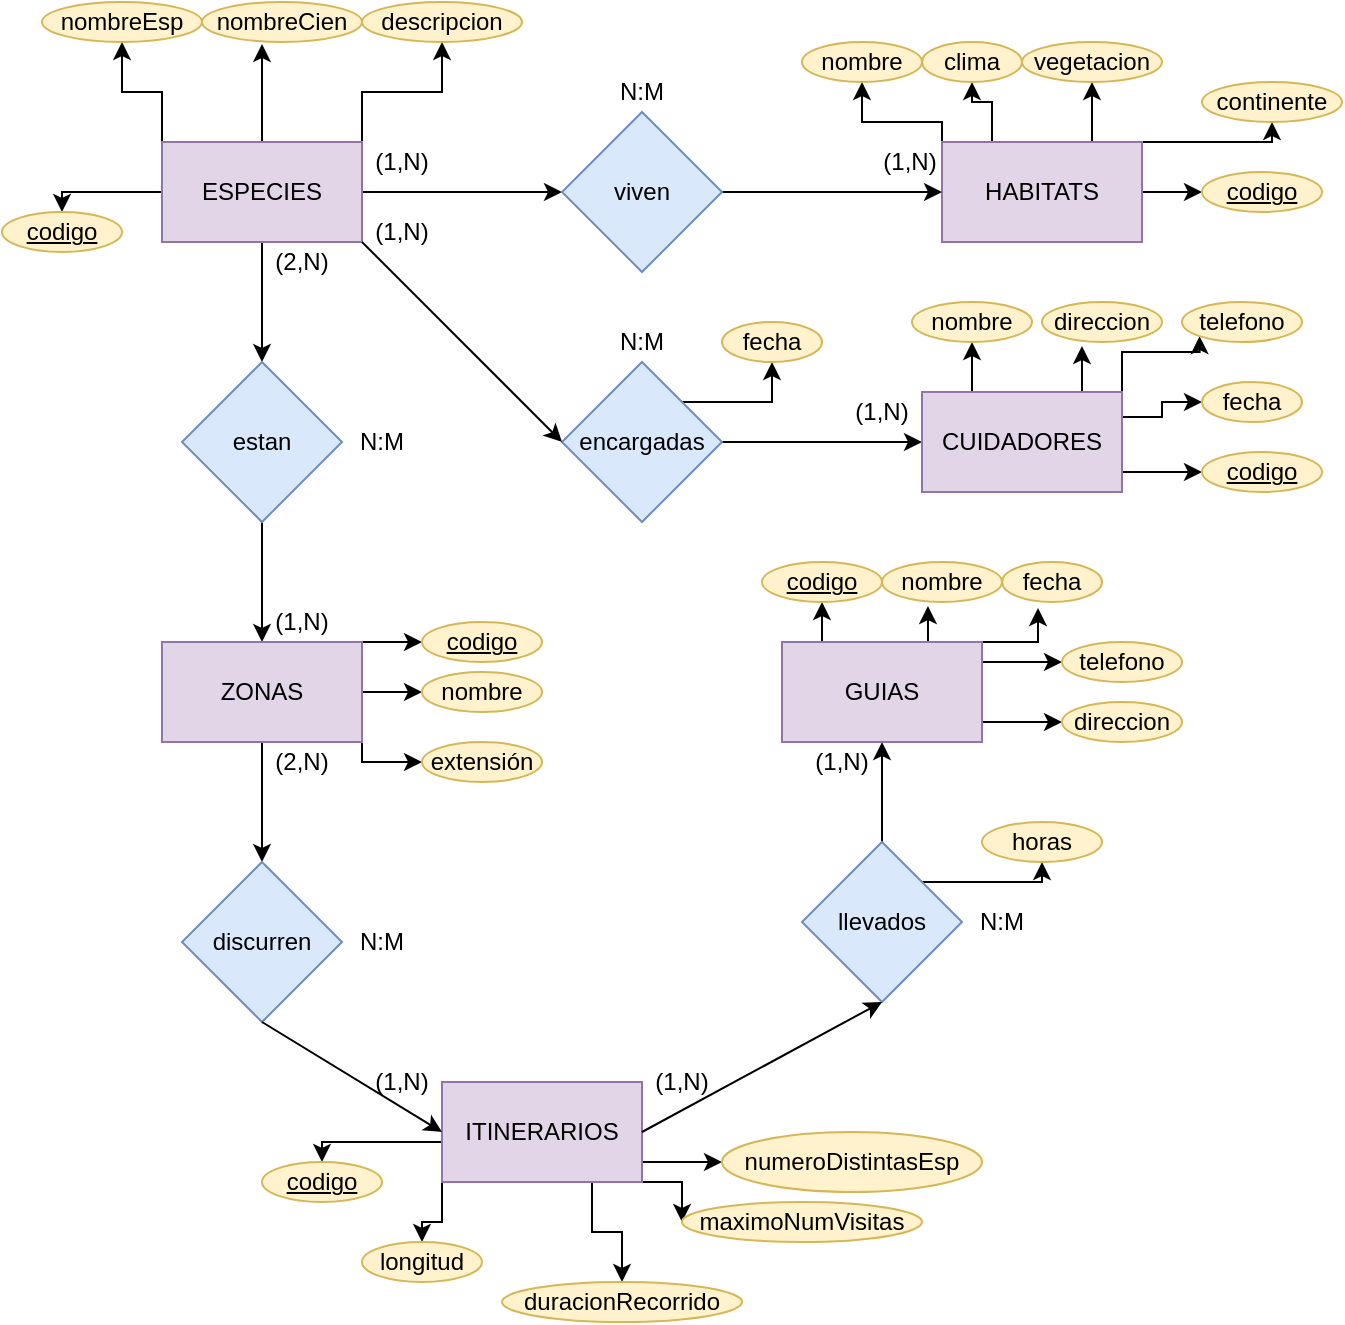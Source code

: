 <mxfile version="13.8.0" type="github"><diagram id="hQUJ9Sh-wLd-dtY8V80Z" name="Page-1"><mxGraphModel dx="1695" dy="451" grid="1" gridSize="10" guides="1" tooltips="1" connect="1" arrows="1" fold="1" page="1" pageScale="1" pageWidth="827" pageHeight="1169" math="0" shadow="0"><root><mxCell id="0"/><mxCell id="1" parent="0"/><mxCell id="MggrAZkA176uKxSmpHFm-4" style="edgeStyle=orthogonalEdgeStyle;rounded=0;orthogonalLoop=1;jettySize=auto;html=1;entryX=0;entryY=0.5;entryDx=0;entryDy=0;" edge="1" parent="1" source="MggrAZkA176uKxSmpHFm-1" target="MggrAZkA176uKxSmpHFm-3"><mxGeometry relative="1" as="geometry"/></mxCell><mxCell id="MggrAZkA176uKxSmpHFm-12" style="edgeStyle=orthogonalEdgeStyle;rounded=0;orthogonalLoop=1;jettySize=auto;html=1;exitX=0;exitY=0;exitDx=0;exitDy=0;entryX=0.5;entryY=1;entryDx=0;entryDy=0;" edge="1" parent="1" source="MggrAZkA176uKxSmpHFm-1" target="MggrAZkA176uKxSmpHFm-6"><mxGeometry relative="1" as="geometry"/></mxCell><mxCell id="MggrAZkA176uKxSmpHFm-13" style="edgeStyle=orthogonalEdgeStyle;rounded=0;orthogonalLoop=1;jettySize=auto;html=1;exitX=0.5;exitY=0;exitDx=0;exitDy=0;entryX=0.375;entryY=1.05;entryDx=0;entryDy=0;entryPerimeter=0;" edge="1" parent="1" source="MggrAZkA176uKxSmpHFm-1" target="MggrAZkA176uKxSmpHFm-7"><mxGeometry relative="1" as="geometry"/></mxCell><mxCell id="MggrAZkA176uKxSmpHFm-14" style="edgeStyle=orthogonalEdgeStyle;rounded=0;orthogonalLoop=1;jettySize=auto;html=1;exitX=1;exitY=0;exitDx=0;exitDy=0;" edge="1" parent="1" source="MggrAZkA176uKxSmpHFm-1" target="MggrAZkA176uKxSmpHFm-8"><mxGeometry relative="1" as="geometry"/></mxCell><mxCell id="MggrAZkA176uKxSmpHFm-30" style="edgeStyle=orthogonalEdgeStyle;rounded=0;orthogonalLoop=1;jettySize=auto;html=1;exitX=0;exitY=0.5;exitDx=0;exitDy=0;entryX=0.5;entryY=0;entryDx=0;entryDy=0;" edge="1" parent="1" source="MggrAZkA176uKxSmpHFm-1" target="MggrAZkA176uKxSmpHFm-10"><mxGeometry relative="1" as="geometry"><Array as="points"><mxPoint x="-10" y="115"/></Array></mxGeometry></mxCell><mxCell id="MggrAZkA176uKxSmpHFm-52" value="" style="edgeStyle=orthogonalEdgeStyle;rounded=0;orthogonalLoop=1;jettySize=auto;html=1;" edge="1" parent="1" source="MggrAZkA176uKxSmpHFm-1" target="MggrAZkA176uKxSmpHFm-51"><mxGeometry relative="1" as="geometry"/></mxCell><mxCell id="MggrAZkA176uKxSmpHFm-1" value="ESPECIES" style="rounded=0;whiteSpace=wrap;html=1;fillColor=#e1d5e7;strokeColor=#9673a6;" vertex="1" parent="1"><mxGeometry x="40" y="90" width="100" height="50" as="geometry"/></mxCell><mxCell id="MggrAZkA176uKxSmpHFm-23" style="edgeStyle=orthogonalEdgeStyle;rounded=0;orthogonalLoop=1;jettySize=auto;html=1;exitX=0;exitY=0;exitDx=0;exitDy=0;entryX=0.5;entryY=1;entryDx=0;entryDy=0;" edge="1" parent="1" source="MggrAZkA176uKxSmpHFm-2" target="MggrAZkA176uKxSmpHFm-9"><mxGeometry relative="1" as="geometry"><Array as="points"><mxPoint x="430" y="80"/><mxPoint x="390" y="80"/></Array></mxGeometry></mxCell><mxCell id="MggrAZkA176uKxSmpHFm-24" style="edgeStyle=orthogonalEdgeStyle;rounded=0;orthogonalLoop=1;jettySize=auto;html=1;exitX=0.25;exitY=0;exitDx=0;exitDy=0;" edge="1" parent="1" source="MggrAZkA176uKxSmpHFm-2" target="MggrAZkA176uKxSmpHFm-19"><mxGeometry relative="1" as="geometry"/></mxCell><mxCell id="MggrAZkA176uKxSmpHFm-25" style="edgeStyle=orthogonalEdgeStyle;rounded=0;orthogonalLoop=1;jettySize=auto;html=1;exitX=0.75;exitY=0;exitDx=0;exitDy=0;entryX=0.5;entryY=1;entryDx=0;entryDy=0;" edge="1" parent="1" source="MggrAZkA176uKxSmpHFm-2" target="MggrAZkA176uKxSmpHFm-20"><mxGeometry relative="1" as="geometry"/></mxCell><mxCell id="MggrAZkA176uKxSmpHFm-26" style="edgeStyle=orthogonalEdgeStyle;rounded=0;orthogonalLoop=1;jettySize=auto;html=1;exitX=1;exitY=0.5;exitDx=0;exitDy=0;entryX=0;entryY=0.5;entryDx=0;entryDy=0;" edge="1" parent="1" source="MggrAZkA176uKxSmpHFm-2" target="MggrAZkA176uKxSmpHFm-18"><mxGeometry relative="1" as="geometry"/></mxCell><mxCell id="MggrAZkA176uKxSmpHFm-28" style="edgeStyle=orthogonalEdgeStyle;rounded=0;orthogonalLoop=1;jettySize=auto;html=1;exitX=1;exitY=0;exitDx=0;exitDy=0;entryX=0.5;entryY=1;entryDx=0;entryDy=0;" edge="1" parent="1" source="MggrAZkA176uKxSmpHFm-2" target="MggrAZkA176uKxSmpHFm-21"><mxGeometry relative="1" as="geometry"><Array as="points"><mxPoint x="595" y="90"/></Array></mxGeometry></mxCell><mxCell id="MggrAZkA176uKxSmpHFm-2" value="HABITATS" style="rounded=0;whiteSpace=wrap;html=1;fillColor=#e1d5e7;strokeColor=#9673a6;" vertex="1" parent="1"><mxGeometry x="430" y="90" width="100" height="50" as="geometry"/></mxCell><mxCell id="MggrAZkA176uKxSmpHFm-5" style="edgeStyle=orthogonalEdgeStyle;rounded=0;orthogonalLoop=1;jettySize=auto;html=1;entryX=0;entryY=0.5;entryDx=0;entryDy=0;" edge="1" parent="1" source="MggrAZkA176uKxSmpHFm-3" target="MggrAZkA176uKxSmpHFm-2"><mxGeometry relative="1" as="geometry"/></mxCell><mxCell id="MggrAZkA176uKxSmpHFm-3" value="viven" style="rhombus;whiteSpace=wrap;html=1;fillColor=#dae8fc;strokeColor=#6c8ebf;" vertex="1" parent="1"><mxGeometry x="240" y="75" width="80" height="80" as="geometry"/></mxCell><mxCell id="MggrAZkA176uKxSmpHFm-6" value="nombreEsp" style="ellipse;whiteSpace=wrap;html=1;align=center;fillColor=#fff2cc;strokeColor=#d6b656;" vertex="1" parent="1"><mxGeometry x="-20" y="20" width="80" height="20" as="geometry"/></mxCell><mxCell id="MggrAZkA176uKxSmpHFm-7" value="nombreCien" style="ellipse;whiteSpace=wrap;html=1;align=center;fillColor=#fff2cc;strokeColor=#d6b656;" vertex="1" parent="1"><mxGeometry x="60" y="20" width="80" height="20" as="geometry"/></mxCell><mxCell id="MggrAZkA176uKxSmpHFm-8" value="descripcion" style="ellipse;whiteSpace=wrap;html=1;align=center;fillColor=#fff2cc;strokeColor=#d6b656;" vertex="1" parent="1"><mxGeometry x="140" y="20" width="80" height="20" as="geometry"/></mxCell><mxCell id="MggrAZkA176uKxSmpHFm-9" value="nombre" style="ellipse;whiteSpace=wrap;html=1;align=center;fillColor=#fff2cc;strokeColor=#d6b656;" vertex="1" parent="1"><mxGeometry x="360" y="40" width="60" height="20" as="geometry"/></mxCell><mxCell id="MggrAZkA176uKxSmpHFm-10" value="codigo" style="ellipse;whiteSpace=wrap;html=1;align=center;fontStyle=4;fillColor=#fff2cc;strokeColor=#d6b656;" vertex="1" parent="1"><mxGeometry x="-40" y="125" width="60" height="20" as="geometry"/></mxCell><mxCell id="MggrAZkA176uKxSmpHFm-15" value="(1,N)" style="text;html=1;strokeColor=none;fillColor=none;align=center;verticalAlign=middle;whiteSpace=wrap;rounded=0;" vertex="1" parent="1"><mxGeometry x="140" y="90" width="40" height="20" as="geometry"/></mxCell><mxCell id="MggrAZkA176uKxSmpHFm-16" value="(1,N)" style="text;html=1;strokeColor=none;fillColor=none;align=center;verticalAlign=middle;whiteSpace=wrap;rounded=0;" vertex="1" parent="1"><mxGeometry x="394" y="90" width="40" height="20" as="geometry"/></mxCell><mxCell id="MggrAZkA176uKxSmpHFm-17" value="N:M" style="text;html=1;strokeColor=none;fillColor=none;align=center;verticalAlign=middle;whiteSpace=wrap;rounded=0;" vertex="1" parent="1"><mxGeometry x="260" y="55" width="40" height="20" as="geometry"/></mxCell><mxCell id="MggrAZkA176uKxSmpHFm-18" value="codigo" style="ellipse;whiteSpace=wrap;html=1;align=center;fontStyle=4;fillColor=#fff2cc;strokeColor=#d6b656;" vertex="1" parent="1"><mxGeometry x="560" y="105" width="60" height="20" as="geometry"/></mxCell><mxCell id="MggrAZkA176uKxSmpHFm-19" value="clima" style="ellipse;whiteSpace=wrap;html=1;align=center;fillColor=#fff2cc;strokeColor=#d6b656;" vertex="1" parent="1"><mxGeometry x="420" y="40" width="50" height="20" as="geometry"/></mxCell><mxCell id="MggrAZkA176uKxSmpHFm-20" value="vegetacion" style="ellipse;whiteSpace=wrap;html=1;align=center;fillColor=#fff2cc;strokeColor=#d6b656;" vertex="1" parent="1"><mxGeometry x="470" y="40" width="70" height="20" as="geometry"/></mxCell><mxCell id="MggrAZkA176uKxSmpHFm-21" value="continente" style="ellipse;whiteSpace=wrap;html=1;align=center;fillColor=#fff2cc;strokeColor=#d6b656;" vertex="1" parent="1"><mxGeometry x="560" y="60" width="70" height="20" as="geometry"/></mxCell><mxCell id="MggrAZkA176uKxSmpHFm-33" style="edgeStyle=orthogonalEdgeStyle;rounded=0;orthogonalLoop=1;jettySize=auto;html=1;exitX=1;exitY=0.5;exitDx=0;exitDy=0;entryX=0;entryY=0.5;entryDx=0;entryDy=0;" edge="1" parent="1" source="MggrAZkA176uKxSmpHFm-31" target="MggrAZkA176uKxSmpHFm-32"><mxGeometry relative="1" as="geometry"/></mxCell><mxCell id="MggrAZkA176uKxSmpHFm-103" style="edgeStyle=orthogonalEdgeStyle;rounded=0;orthogonalLoop=1;jettySize=auto;html=1;exitX=1;exitY=0;exitDx=0;exitDy=0;" edge="1" parent="1" source="MggrAZkA176uKxSmpHFm-31" target="MggrAZkA176uKxSmpHFm-102"><mxGeometry relative="1" as="geometry"><Array as="points"><mxPoint x="345" y="220"/></Array></mxGeometry></mxCell><mxCell id="MggrAZkA176uKxSmpHFm-31" value="encargadas" style="rhombus;whiteSpace=wrap;html=1;fillColor=#dae8fc;strokeColor=#6c8ebf;" vertex="1" parent="1"><mxGeometry x="240" y="200" width="80" height="80" as="geometry"/></mxCell><mxCell id="MggrAZkA176uKxSmpHFm-46" style="edgeStyle=orthogonalEdgeStyle;rounded=0;orthogonalLoop=1;jettySize=auto;html=1;exitX=0.25;exitY=0;exitDx=0;exitDy=0;entryX=0.5;entryY=1;entryDx=0;entryDy=0;" edge="1" parent="1" source="MggrAZkA176uKxSmpHFm-32" target="MggrAZkA176uKxSmpHFm-41"><mxGeometry relative="1" as="geometry"/></mxCell><mxCell id="MggrAZkA176uKxSmpHFm-47" style="edgeStyle=orthogonalEdgeStyle;rounded=0;orthogonalLoop=1;jettySize=auto;html=1;exitX=0.75;exitY=0;exitDx=0;exitDy=0;entryX=0.333;entryY=1.1;entryDx=0;entryDy=0;entryPerimeter=0;" edge="1" parent="1" source="MggrAZkA176uKxSmpHFm-32" target="MggrAZkA176uKxSmpHFm-42"><mxGeometry relative="1" as="geometry"/></mxCell><mxCell id="MggrAZkA176uKxSmpHFm-48" style="edgeStyle=orthogonalEdgeStyle;rounded=0;orthogonalLoop=1;jettySize=auto;html=1;exitX=1;exitY=0;exitDx=0;exitDy=0;entryX=0;entryY=1;entryDx=0;entryDy=0;" edge="1" parent="1" source="MggrAZkA176uKxSmpHFm-32" target="MggrAZkA176uKxSmpHFm-43"><mxGeometry relative="1" as="geometry"><Array as="points"><mxPoint x="520" y="195"/><mxPoint x="559" y="195"/></Array></mxGeometry></mxCell><mxCell id="MggrAZkA176uKxSmpHFm-49" style="edgeStyle=orthogonalEdgeStyle;rounded=0;orthogonalLoop=1;jettySize=auto;html=1;exitX=1;exitY=0.25;exitDx=0;exitDy=0;entryX=0;entryY=0.5;entryDx=0;entryDy=0;" edge="1" parent="1" source="MggrAZkA176uKxSmpHFm-32" target="MggrAZkA176uKxSmpHFm-44"><mxGeometry relative="1" as="geometry"/></mxCell><mxCell id="MggrAZkA176uKxSmpHFm-50" style="edgeStyle=orthogonalEdgeStyle;rounded=0;orthogonalLoop=1;jettySize=auto;html=1;exitX=1;exitY=0.75;exitDx=0;exitDy=0;entryX=0;entryY=0.5;entryDx=0;entryDy=0;" edge="1" parent="1" source="MggrAZkA176uKxSmpHFm-32" target="MggrAZkA176uKxSmpHFm-45"><mxGeometry relative="1" as="geometry"><Array as="points"><mxPoint x="520" y="255"/></Array></mxGeometry></mxCell><mxCell id="MggrAZkA176uKxSmpHFm-32" value="CUIDADORES" style="rounded=0;whiteSpace=wrap;html=1;fillColor=#e1d5e7;strokeColor=#9673a6;" vertex="1" parent="1"><mxGeometry x="420" y="215" width="100" height="50" as="geometry"/></mxCell><mxCell id="MggrAZkA176uKxSmpHFm-36" value="" style="endArrow=classic;html=1;entryX=0;entryY=0.5;entryDx=0;entryDy=0;" edge="1" parent="1" target="MggrAZkA176uKxSmpHFm-31"><mxGeometry width="50" height="50" relative="1" as="geometry"><mxPoint x="140" y="140" as="sourcePoint"/><mxPoint x="230" y="210" as="targetPoint"/></mxGeometry></mxCell><mxCell id="MggrAZkA176uKxSmpHFm-38" value="N:M" style="text;html=1;strokeColor=none;fillColor=none;align=center;verticalAlign=middle;whiteSpace=wrap;rounded=0;" vertex="1" parent="1"><mxGeometry x="260" y="180" width="40" height="20" as="geometry"/></mxCell><mxCell id="MggrAZkA176uKxSmpHFm-39" value="(1,N)" style="text;html=1;strokeColor=none;fillColor=none;align=center;verticalAlign=middle;whiteSpace=wrap;rounded=0;" vertex="1" parent="1"><mxGeometry x="140" y="125" width="40" height="20" as="geometry"/></mxCell><mxCell id="MggrAZkA176uKxSmpHFm-40" value="(1,N)" style="text;html=1;strokeColor=none;fillColor=none;align=center;verticalAlign=middle;whiteSpace=wrap;rounded=0;" vertex="1" parent="1"><mxGeometry x="380" y="215" width="40" height="20" as="geometry"/></mxCell><mxCell id="MggrAZkA176uKxSmpHFm-41" value="nombre" style="ellipse;whiteSpace=wrap;html=1;align=center;fillColor=#fff2cc;strokeColor=#d6b656;" vertex="1" parent="1"><mxGeometry x="415" y="170" width="60" height="20" as="geometry"/></mxCell><mxCell id="MggrAZkA176uKxSmpHFm-42" value="direccion" style="ellipse;whiteSpace=wrap;html=1;align=center;fillColor=#fff2cc;strokeColor=#d6b656;" vertex="1" parent="1"><mxGeometry x="480" y="170" width="60" height="20" as="geometry"/></mxCell><mxCell id="MggrAZkA176uKxSmpHFm-43" value="telefono" style="ellipse;whiteSpace=wrap;html=1;align=center;fillColor=#fff2cc;strokeColor=#d6b656;" vertex="1" parent="1"><mxGeometry x="550" y="170" width="60" height="20" as="geometry"/></mxCell><mxCell id="MggrAZkA176uKxSmpHFm-44" value="fecha" style="ellipse;whiteSpace=wrap;html=1;align=center;fillColor=#fff2cc;strokeColor=#d6b656;" vertex="1" parent="1"><mxGeometry x="560" y="210" width="50" height="20" as="geometry"/></mxCell><mxCell id="MggrAZkA176uKxSmpHFm-45" value="codigo" style="ellipse;whiteSpace=wrap;html=1;align=center;fontStyle=4;fillColor=#fff2cc;strokeColor=#d6b656;" vertex="1" parent="1"><mxGeometry x="560" y="245" width="60" height="20" as="geometry"/></mxCell><mxCell id="MggrAZkA176uKxSmpHFm-54" value="" style="edgeStyle=orthogonalEdgeStyle;rounded=0;orthogonalLoop=1;jettySize=auto;html=1;" edge="1" parent="1" source="MggrAZkA176uKxSmpHFm-51" target="MggrAZkA176uKxSmpHFm-53"><mxGeometry relative="1" as="geometry"/></mxCell><mxCell id="MggrAZkA176uKxSmpHFm-51" value="estan" style="rhombus;whiteSpace=wrap;html=1;fillColor=#dae8fc;strokeColor=#6c8ebf;" vertex="1" parent="1"><mxGeometry x="50" y="200" width="80" height="80" as="geometry"/></mxCell><mxCell id="MggrAZkA176uKxSmpHFm-59" value="" style="edgeStyle=orthogonalEdgeStyle;rounded=0;orthogonalLoop=1;jettySize=auto;html=1;" edge="1" parent="1" source="MggrAZkA176uKxSmpHFm-53" target="MggrAZkA176uKxSmpHFm-58"><mxGeometry relative="1" as="geometry"/></mxCell><mxCell id="MggrAZkA176uKxSmpHFm-72" style="edgeStyle=orthogonalEdgeStyle;rounded=0;orthogonalLoop=1;jettySize=auto;html=1;exitX=1;exitY=0;exitDx=0;exitDy=0;entryX=0;entryY=0.5;entryDx=0;entryDy=0;" edge="1" parent="1" source="MggrAZkA176uKxSmpHFm-53" target="MggrAZkA176uKxSmpHFm-68"><mxGeometry relative="1" as="geometry"/></mxCell><mxCell id="MggrAZkA176uKxSmpHFm-77" style="edgeStyle=orthogonalEdgeStyle;rounded=0;orthogonalLoop=1;jettySize=auto;html=1;exitX=1;exitY=0.5;exitDx=0;exitDy=0;entryX=0;entryY=0.5;entryDx=0;entryDy=0;" edge="1" parent="1" source="MggrAZkA176uKxSmpHFm-53" target="MggrAZkA176uKxSmpHFm-69"><mxGeometry relative="1" as="geometry"/></mxCell><mxCell id="MggrAZkA176uKxSmpHFm-79" style="edgeStyle=orthogonalEdgeStyle;rounded=0;orthogonalLoop=1;jettySize=auto;html=1;exitX=1;exitY=1;exitDx=0;exitDy=0;" edge="1" parent="1" source="MggrAZkA176uKxSmpHFm-53" target="MggrAZkA176uKxSmpHFm-70"><mxGeometry relative="1" as="geometry"><Array as="points"><mxPoint x="140" y="400"/></Array></mxGeometry></mxCell><mxCell id="MggrAZkA176uKxSmpHFm-53" value="ZONAS" style="rounded=0;whiteSpace=wrap;html=1;fillColor=#e1d5e7;strokeColor=#9673a6;" vertex="1" parent="1"><mxGeometry x="40" y="340" width="100" height="50" as="geometry"/></mxCell><mxCell id="MggrAZkA176uKxSmpHFm-55" value="(2,N)" style="text;html=1;strokeColor=none;fillColor=none;align=center;verticalAlign=middle;whiteSpace=wrap;rounded=0;" vertex="1" parent="1"><mxGeometry x="90" y="140" width="40" height="20" as="geometry"/></mxCell><mxCell id="MggrAZkA176uKxSmpHFm-56" value="N:M" style="text;html=1;strokeColor=none;fillColor=none;align=center;verticalAlign=middle;whiteSpace=wrap;rounded=0;" vertex="1" parent="1"><mxGeometry x="130" y="230" width="40" height="20" as="geometry"/></mxCell><mxCell id="MggrAZkA176uKxSmpHFm-57" value="(1,N)" style="text;html=1;strokeColor=none;fillColor=none;align=center;verticalAlign=middle;whiteSpace=wrap;rounded=0;" vertex="1" parent="1"><mxGeometry x="90" y="320" width="40" height="20" as="geometry"/></mxCell><mxCell id="MggrAZkA176uKxSmpHFm-58" value="discurren" style="rhombus;whiteSpace=wrap;html=1;fillColor=#dae8fc;strokeColor=#6c8ebf;" vertex="1" parent="1"><mxGeometry x="50" y="450" width="80" height="80" as="geometry"/></mxCell><mxCell id="MggrAZkA176uKxSmpHFm-109" style="edgeStyle=orthogonalEdgeStyle;rounded=0;orthogonalLoop=1;jettySize=auto;html=1;exitX=0;exitY=1;exitDx=0;exitDy=0;" edge="1" parent="1" source="MggrAZkA176uKxSmpHFm-60" target="MggrAZkA176uKxSmpHFm-105"><mxGeometry relative="1" as="geometry"/></mxCell><mxCell id="MggrAZkA176uKxSmpHFm-110" style="edgeStyle=orthogonalEdgeStyle;rounded=0;orthogonalLoop=1;jettySize=auto;html=1;exitX=0.75;exitY=1;exitDx=0;exitDy=0;" edge="1" parent="1" source="MggrAZkA176uKxSmpHFm-60" target="MggrAZkA176uKxSmpHFm-106"><mxGeometry relative="1" as="geometry"/></mxCell><mxCell id="MggrAZkA176uKxSmpHFm-111" style="edgeStyle=orthogonalEdgeStyle;rounded=0;orthogonalLoop=1;jettySize=auto;html=1;exitX=1;exitY=1;exitDx=0;exitDy=0;entryX=0;entryY=0.5;entryDx=0;entryDy=0;" edge="1" parent="1" source="MggrAZkA176uKxSmpHFm-60" target="MggrAZkA176uKxSmpHFm-107"><mxGeometry relative="1" as="geometry"/></mxCell><mxCell id="MggrAZkA176uKxSmpHFm-113" style="edgeStyle=orthogonalEdgeStyle;rounded=0;orthogonalLoop=1;jettySize=auto;html=1;exitX=1;exitY=0.75;exitDx=0;exitDy=0;entryX=0;entryY=0.5;entryDx=0;entryDy=0;" edge="1" parent="1" source="MggrAZkA176uKxSmpHFm-60" target="MggrAZkA176uKxSmpHFm-108"><mxGeometry relative="1" as="geometry"><Array as="points"><mxPoint x="280" y="600"/></Array></mxGeometry></mxCell><mxCell id="MggrAZkA176uKxSmpHFm-114" style="edgeStyle=orthogonalEdgeStyle;rounded=0;orthogonalLoop=1;jettySize=auto;html=1;exitX=0;exitY=0.75;exitDx=0;exitDy=0;entryX=0.5;entryY=0;entryDx=0;entryDy=0;" edge="1" parent="1" source="MggrAZkA176uKxSmpHFm-60" target="MggrAZkA176uKxSmpHFm-104"><mxGeometry relative="1" as="geometry"><Array as="points"><mxPoint x="180" y="590"/><mxPoint x="120" y="590"/></Array></mxGeometry></mxCell><mxCell id="MggrAZkA176uKxSmpHFm-60" value="ITINERARIOS" style="rounded=0;whiteSpace=wrap;html=1;fillColor=#e1d5e7;strokeColor=#9673a6;" vertex="1" parent="1"><mxGeometry x="180" y="560" width="100" height="50" as="geometry"/></mxCell><mxCell id="MggrAZkA176uKxSmpHFm-62" value="" style="endArrow=classic;html=1;entryX=0;entryY=0.5;entryDx=0;entryDy=0;exitX=0.5;exitY=1;exitDx=0;exitDy=0;" edge="1" parent="1" source="MggrAZkA176uKxSmpHFm-58" target="MggrAZkA176uKxSmpHFm-60"><mxGeometry width="50" height="50" relative="1" as="geometry"><mxPoint x="90" y="540" as="sourcePoint"/><mxPoint x="140" y="490" as="targetPoint"/></mxGeometry></mxCell><mxCell id="MggrAZkA176uKxSmpHFm-67" value="" style="edgeStyle=orthogonalEdgeStyle;rounded=0;orthogonalLoop=1;jettySize=auto;html=1;" edge="1" parent="1" source="MggrAZkA176uKxSmpHFm-63" target="MggrAZkA176uKxSmpHFm-66"><mxGeometry relative="1" as="geometry"/></mxCell><mxCell id="MggrAZkA176uKxSmpHFm-101" style="edgeStyle=orthogonalEdgeStyle;rounded=0;orthogonalLoop=1;jettySize=auto;html=1;exitX=1;exitY=0;exitDx=0;exitDy=0;entryX=0.5;entryY=1;entryDx=0;entryDy=0;" edge="1" parent="1" source="MggrAZkA176uKxSmpHFm-63" target="MggrAZkA176uKxSmpHFm-97"><mxGeometry relative="1" as="geometry"><Array as="points"><mxPoint x="480" y="460"/></Array></mxGeometry></mxCell><mxCell id="MggrAZkA176uKxSmpHFm-63" value="llevados" style="rhombus;whiteSpace=wrap;html=1;fillColor=#dae8fc;strokeColor=#6c8ebf;" vertex="1" parent="1"><mxGeometry x="360" y="440" width="80" height="80" as="geometry"/></mxCell><mxCell id="MggrAZkA176uKxSmpHFm-65" value="" style="endArrow=classic;html=1;entryX=0.5;entryY=1;entryDx=0;entryDy=0;" edge="1" parent="1" target="MggrAZkA176uKxSmpHFm-63"><mxGeometry width="50" height="50" relative="1" as="geometry"><mxPoint x="280" y="585" as="sourcePoint"/><mxPoint x="330" y="535" as="targetPoint"/></mxGeometry></mxCell><mxCell id="MggrAZkA176uKxSmpHFm-92" style="edgeStyle=orthogonalEdgeStyle;rounded=0;orthogonalLoop=1;jettySize=auto;html=1;exitX=0.25;exitY=0;exitDx=0;exitDy=0;entryX=0.5;entryY=1;entryDx=0;entryDy=0;" edge="1" parent="1" source="MggrAZkA176uKxSmpHFm-66" target="MggrAZkA176uKxSmpHFm-87"><mxGeometry relative="1" as="geometry"/></mxCell><mxCell id="MggrAZkA176uKxSmpHFm-93" style="edgeStyle=orthogonalEdgeStyle;rounded=0;orthogonalLoop=1;jettySize=auto;html=1;exitX=0.75;exitY=0;exitDx=0;exitDy=0;entryX=0.383;entryY=1.1;entryDx=0;entryDy=0;entryPerimeter=0;" edge="1" parent="1" source="MggrAZkA176uKxSmpHFm-66" target="MggrAZkA176uKxSmpHFm-86"><mxGeometry relative="1" as="geometry"/></mxCell><mxCell id="MggrAZkA176uKxSmpHFm-94" style="edgeStyle=orthogonalEdgeStyle;rounded=0;orthogonalLoop=1;jettySize=auto;html=1;exitX=1;exitY=0.75;exitDx=0;exitDy=0;entryX=0;entryY=0.5;entryDx=0;entryDy=0;" edge="1" parent="1" source="MggrAZkA176uKxSmpHFm-66" target="MggrAZkA176uKxSmpHFm-89"><mxGeometry relative="1" as="geometry"><Array as="points"><mxPoint x="450" y="380"/></Array></mxGeometry></mxCell><mxCell id="MggrAZkA176uKxSmpHFm-95" style="edgeStyle=orthogonalEdgeStyle;rounded=0;orthogonalLoop=1;jettySize=auto;html=1;exitX=1;exitY=0.25;exitDx=0;exitDy=0;entryX=0;entryY=0.5;entryDx=0;entryDy=0;" edge="1" parent="1" source="MggrAZkA176uKxSmpHFm-66" target="MggrAZkA176uKxSmpHFm-90"><mxGeometry relative="1" as="geometry"><Array as="points"><mxPoint x="450" y="350"/></Array></mxGeometry></mxCell><mxCell id="MggrAZkA176uKxSmpHFm-96" style="edgeStyle=orthogonalEdgeStyle;rounded=0;orthogonalLoop=1;jettySize=auto;html=1;exitX=1;exitY=0;exitDx=0;exitDy=0;entryX=0.36;entryY=1.15;entryDx=0;entryDy=0;entryPerimeter=0;" edge="1" parent="1" source="MggrAZkA176uKxSmpHFm-66" target="MggrAZkA176uKxSmpHFm-88"><mxGeometry relative="1" as="geometry"/></mxCell><mxCell id="MggrAZkA176uKxSmpHFm-66" value="GUIAS" style="rounded=0;whiteSpace=wrap;html=1;fillColor=#e1d5e7;strokeColor=#9673a6;" vertex="1" parent="1"><mxGeometry x="350" y="340" width="100" height="50" as="geometry"/></mxCell><mxCell id="MggrAZkA176uKxSmpHFm-68" value="codigo" style="ellipse;whiteSpace=wrap;html=1;align=center;fontStyle=4;fillColor=#fff2cc;strokeColor=#d6b656;" vertex="1" parent="1"><mxGeometry x="170" y="330" width="60" height="20" as="geometry"/></mxCell><mxCell id="MggrAZkA176uKxSmpHFm-69" value="nombre" style="ellipse;whiteSpace=wrap;html=1;align=center;fillColor=#fff2cc;strokeColor=#d6b656;" vertex="1" parent="1"><mxGeometry x="170" y="355" width="60" height="20" as="geometry"/></mxCell><mxCell id="MggrAZkA176uKxSmpHFm-70" value="extensión" style="ellipse;whiteSpace=wrap;html=1;align=center;fillColor=#fff2cc;strokeColor=#d6b656;" vertex="1" parent="1"><mxGeometry x="170" y="390" width="60" height="20" as="geometry"/></mxCell><mxCell id="MggrAZkA176uKxSmpHFm-80" value="(2,N)" style="text;html=1;strokeColor=none;fillColor=none;align=center;verticalAlign=middle;whiteSpace=wrap;rounded=0;" vertex="1" parent="1"><mxGeometry x="90" y="390" width="40" height="20" as="geometry"/></mxCell><mxCell id="MggrAZkA176uKxSmpHFm-81" value="N:M" style="text;html=1;strokeColor=none;fillColor=none;align=center;verticalAlign=middle;whiteSpace=wrap;rounded=0;" vertex="1" parent="1"><mxGeometry x="130" y="480" width="40" height="20" as="geometry"/></mxCell><mxCell id="MggrAZkA176uKxSmpHFm-82" value="(1,N)" style="text;html=1;strokeColor=none;fillColor=none;align=center;verticalAlign=middle;whiteSpace=wrap;rounded=0;" vertex="1" parent="1"><mxGeometry x="140" y="550" width="40" height="20" as="geometry"/></mxCell><mxCell id="MggrAZkA176uKxSmpHFm-83" value="(1,N)" style="text;html=1;strokeColor=none;fillColor=none;align=center;verticalAlign=middle;whiteSpace=wrap;rounded=0;" vertex="1" parent="1"><mxGeometry x="280" y="550" width="40" height="20" as="geometry"/></mxCell><mxCell id="MggrAZkA176uKxSmpHFm-84" value="N:M" style="text;html=1;strokeColor=none;fillColor=none;align=center;verticalAlign=middle;whiteSpace=wrap;rounded=0;" vertex="1" parent="1"><mxGeometry x="440" y="470" width="40" height="20" as="geometry"/></mxCell><mxCell id="MggrAZkA176uKxSmpHFm-85" value="(1,N)" style="text;html=1;strokeColor=none;fillColor=none;align=center;verticalAlign=middle;whiteSpace=wrap;rounded=0;" vertex="1" parent="1"><mxGeometry x="360" y="390" width="40" height="20" as="geometry"/></mxCell><mxCell id="MggrAZkA176uKxSmpHFm-86" value="nombre" style="ellipse;whiteSpace=wrap;html=1;align=center;fillColor=#fff2cc;strokeColor=#d6b656;" vertex="1" parent="1"><mxGeometry x="400" y="300" width="60" height="20" as="geometry"/></mxCell><mxCell id="MggrAZkA176uKxSmpHFm-87" value="codigo" style="ellipse;whiteSpace=wrap;html=1;align=center;fontStyle=4;fillColor=#fff2cc;strokeColor=#d6b656;" vertex="1" parent="1"><mxGeometry x="340" y="300" width="60" height="20" as="geometry"/></mxCell><mxCell id="MggrAZkA176uKxSmpHFm-88" value="fecha" style="ellipse;whiteSpace=wrap;html=1;align=center;fillColor=#fff2cc;strokeColor=#d6b656;" vertex="1" parent="1"><mxGeometry x="460" y="300" width="50" height="20" as="geometry"/></mxCell><mxCell id="MggrAZkA176uKxSmpHFm-89" value="direccion" style="ellipse;whiteSpace=wrap;html=1;align=center;fillColor=#fff2cc;strokeColor=#d6b656;" vertex="1" parent="1"><mxGeometry x="490" y="370" width="60" height="20" as="geometry"/></mxCell><mxCell id="MggrAZkA176uKxSmpHFm-90" value="telefono" style="ellipse;whiteSpace=wrap;html=1;align=center;fillColor=#fff2cc;strokeColor=#d6b656;" vertex="1" parent="1"><mxGeometry x="490" y="340" width="60" height="20" as="geometry"/></mxCell><mxCell id="MggrAZkA176uKxSmpHFm-97" value="horas" style="ellipse;whiteSpace=wrap;html=1;align=center;fillColor=#fff2cc;strokeColor=#d6b656;" vertex="1" parent="1"><mxGeometry x="450" y="430" width="60" height="20" as="geometry"/></mxCell><mxCell id="MggrAZkA176uKxSmpHFm-102" value="fecha" style="ellipse;whiteSpace=wrap;html=1;align=center;fillColor=#fff2cc;strokeColor=#d6b656;" vertex="1" parent="1"><mxGeometry x="320" y="180" width="50" height="20" as="geometry"/></mxCell><mxCell id="MggrAZkA176uKxSmpHFm-104" value="codigo" style="ellipse;whiteSpace=wrap;html=1;align=center;fontStyle=4;fillColor=#fff2cc;strokeColor=#d6b656;" vertex="1" parent="1"><mxGeometry x="90" y="600" width="60" height="20" as="geometry"/></mxCell><mxCell id="MggrAZkA176uKxSmpHFm-105" value="longitud" style="ellipse;whiteSpace=wrap;html=1;align=center;fillColor=#fff2cc;strokeColor=#d6b656;" vertex="1" parent="1"><mxGeometry x="140" y="640" width="60" height="20" as="geometry"/></mxCell><mxCell id="MggrAZkA176uKxSmpHFm-106" value="duracionRecorrido" style="ellipse;whiteSpace=wrap;html=1;align=center;fillColor=#fff2cc;strokeColor=#d6b656;" vertex="1" parent="1"><mxGeometry x="210" y="660" width="120" height="20" as="geometry"/></mxCell><mxCell id="MggrAZkA176uKxSmpHFm-107" value="maximoNumVisitas" style="ellipse;whiteSpace=wrap;html=1;align=center;fillColor=#fff2cc;strokeColor=#d6b656;" vertex="1" parent="1"><mxGeometry x="300" y="620" width="120" height="20" as="geometry"/></mxCell><mxCell id="MggrAZkA176uKxSmpHFm-108" value="numeroDistintasEsp" style="ellipse;whiteSpace=wrap;html=1;align=center;fillColor=#fff2cc;strokeColor=#d6b656;" vertex="1" parent="1"><mxGeometry x="320" y="585" width="130" height="30" as="geometry"/></mxCell></root></mxGraphModel></diagram></mxfile>